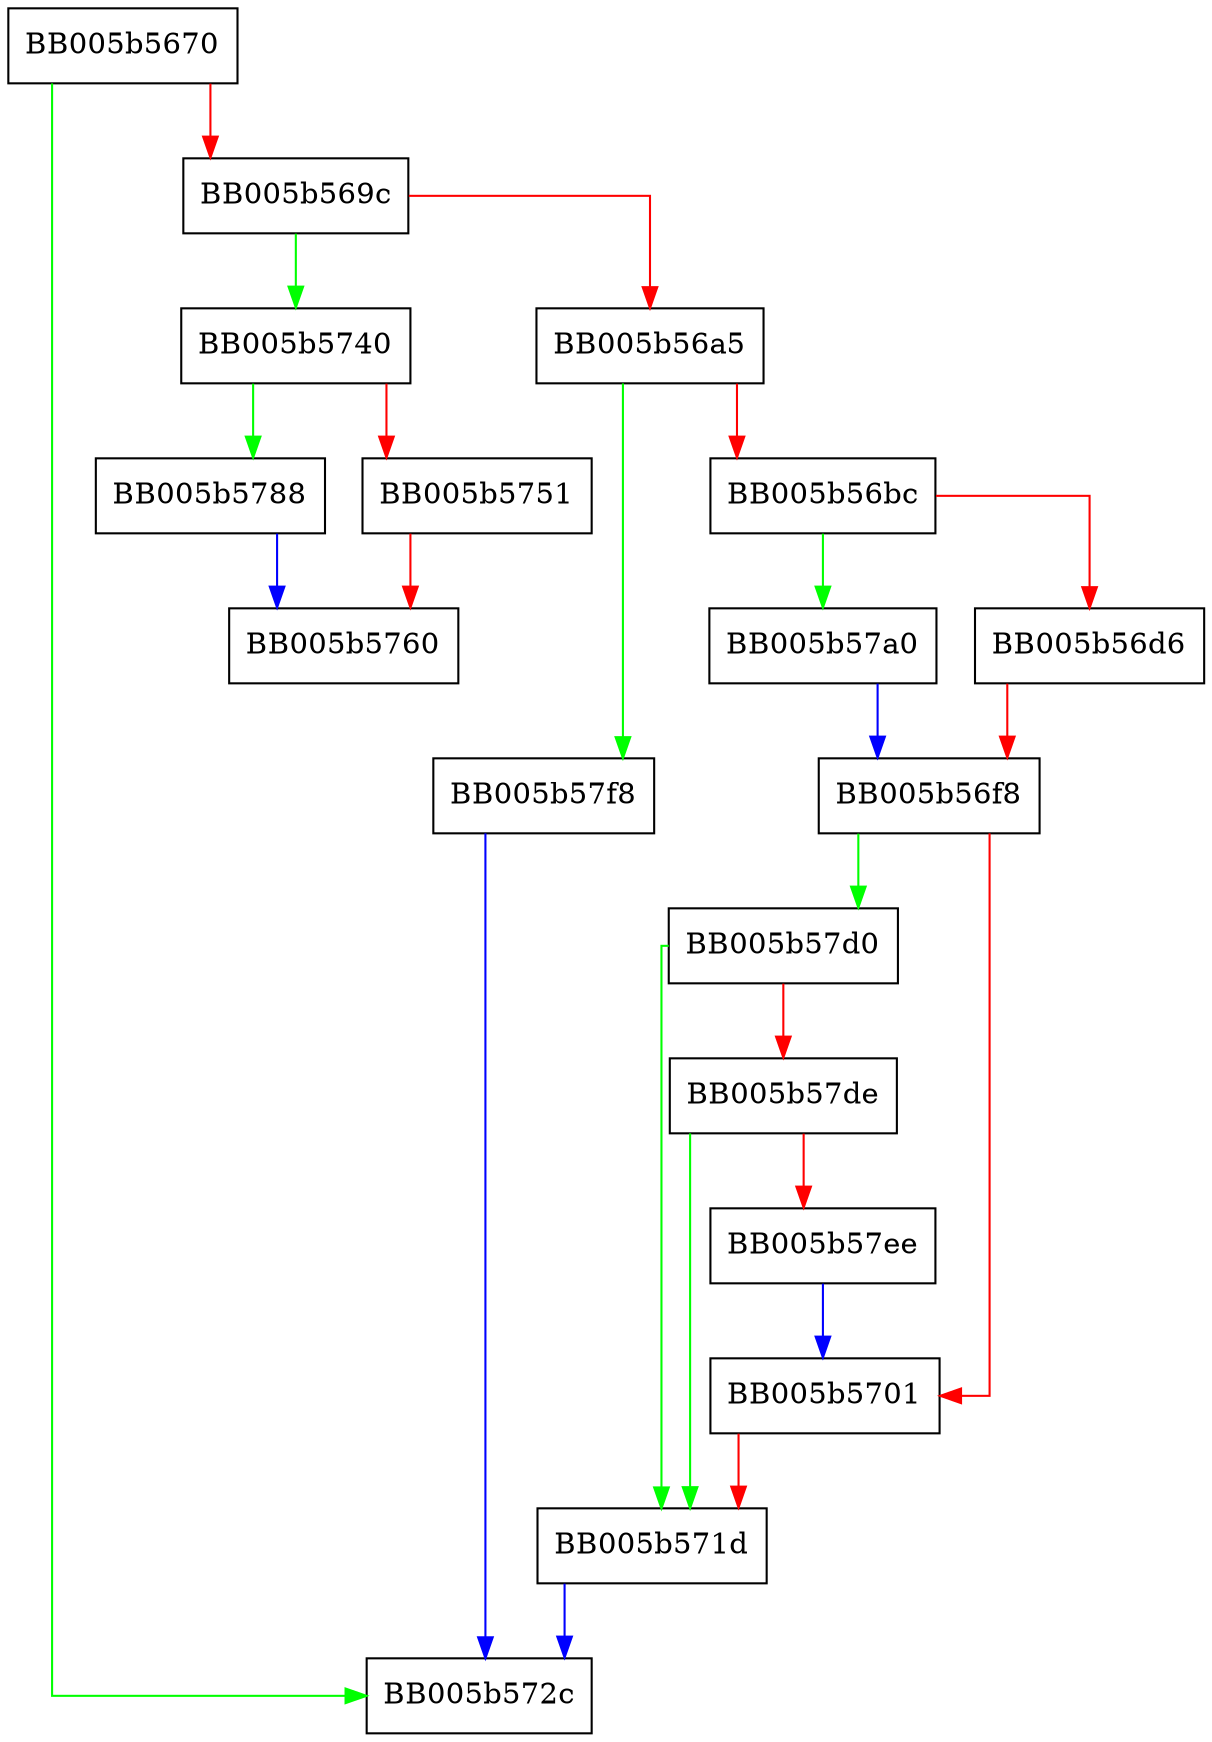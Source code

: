 digraph aes_gcm_init_key {
  node [shape="box"];
  graph [splines=ortho];
  BB005b5670 -> BB005b572c [color="green"];
  BB005b5670 -> BB005b569c [color="red"];
  BB005b569c -> BB005b5740 [color="green"];
  BB005b569c -> BB005b56a5 [color="red"];
  BB005b56a5 -> BB005b57f8 [color="green"];
  BB005b56a5 -> BB005b56bc [color="red"];
  BB005b56bc -> BB005b57a0 [color="green"];
  BB005b56bc -> BB005b56d6 [color="red"];
  BB005b56d6 -> BB005b56f8 [color="red"];
  BB005b56f8 -> BB005b57d0 [color="green"];
  BB005b56f8 -> BB005b5701 [color="red"];
  BB005b5701 -> BB005b571d [color="red"];
  BB005b571d -> BB005b572c [color="blue"];
  BB005b5740 -> BB005b5788 [color="green"];
  BB005b5740 -> BB005b5751 [color="red"];
  BB005b5751 -> BB005b5760 [color="red"];
  BB005b5788 -> BB005b5760 [color="blue"];
  BB005b57a0 -> BB005b56f8 [color="blue"];
  BB005b57d0 -> BB005b571d [color="green"];
  BB005b57d0 -> BB005b57de [color="red"];
  BB005b57de -> BB005b571d [color="green"];
  BB005b57de -> BB005b57ee [color="red"];
  BB005b57ee -> BB005b5701 [color="blue"];
  BB005b57f8 -> BB005b572c [color="blue"];
}
